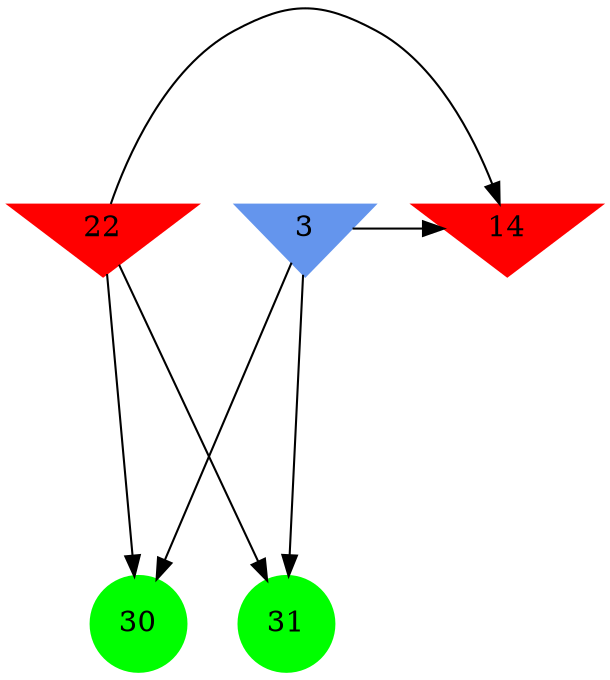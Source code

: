 digraph brain {
	ranksep=2.0;
	3 [shape=invtriangle,style=filled,color=cornflowerblue];
	14 [shape=invtriangle,style=filled,color=red];
	22 [shape=invtriangle,style=filled,color=red];
	30 [shape=circle,style=filled,color=green];
	31 [shape=circle,style=filled,color=green];
	3	->	30;
	3	->	31;
	3	->	14;
	22	->	30;
	22	->	31;
	22	->	14;
	{ rank=same; 3; 14; 22; }
	{ rank=same; }
	{ rank=same; 30; 31; }
}
